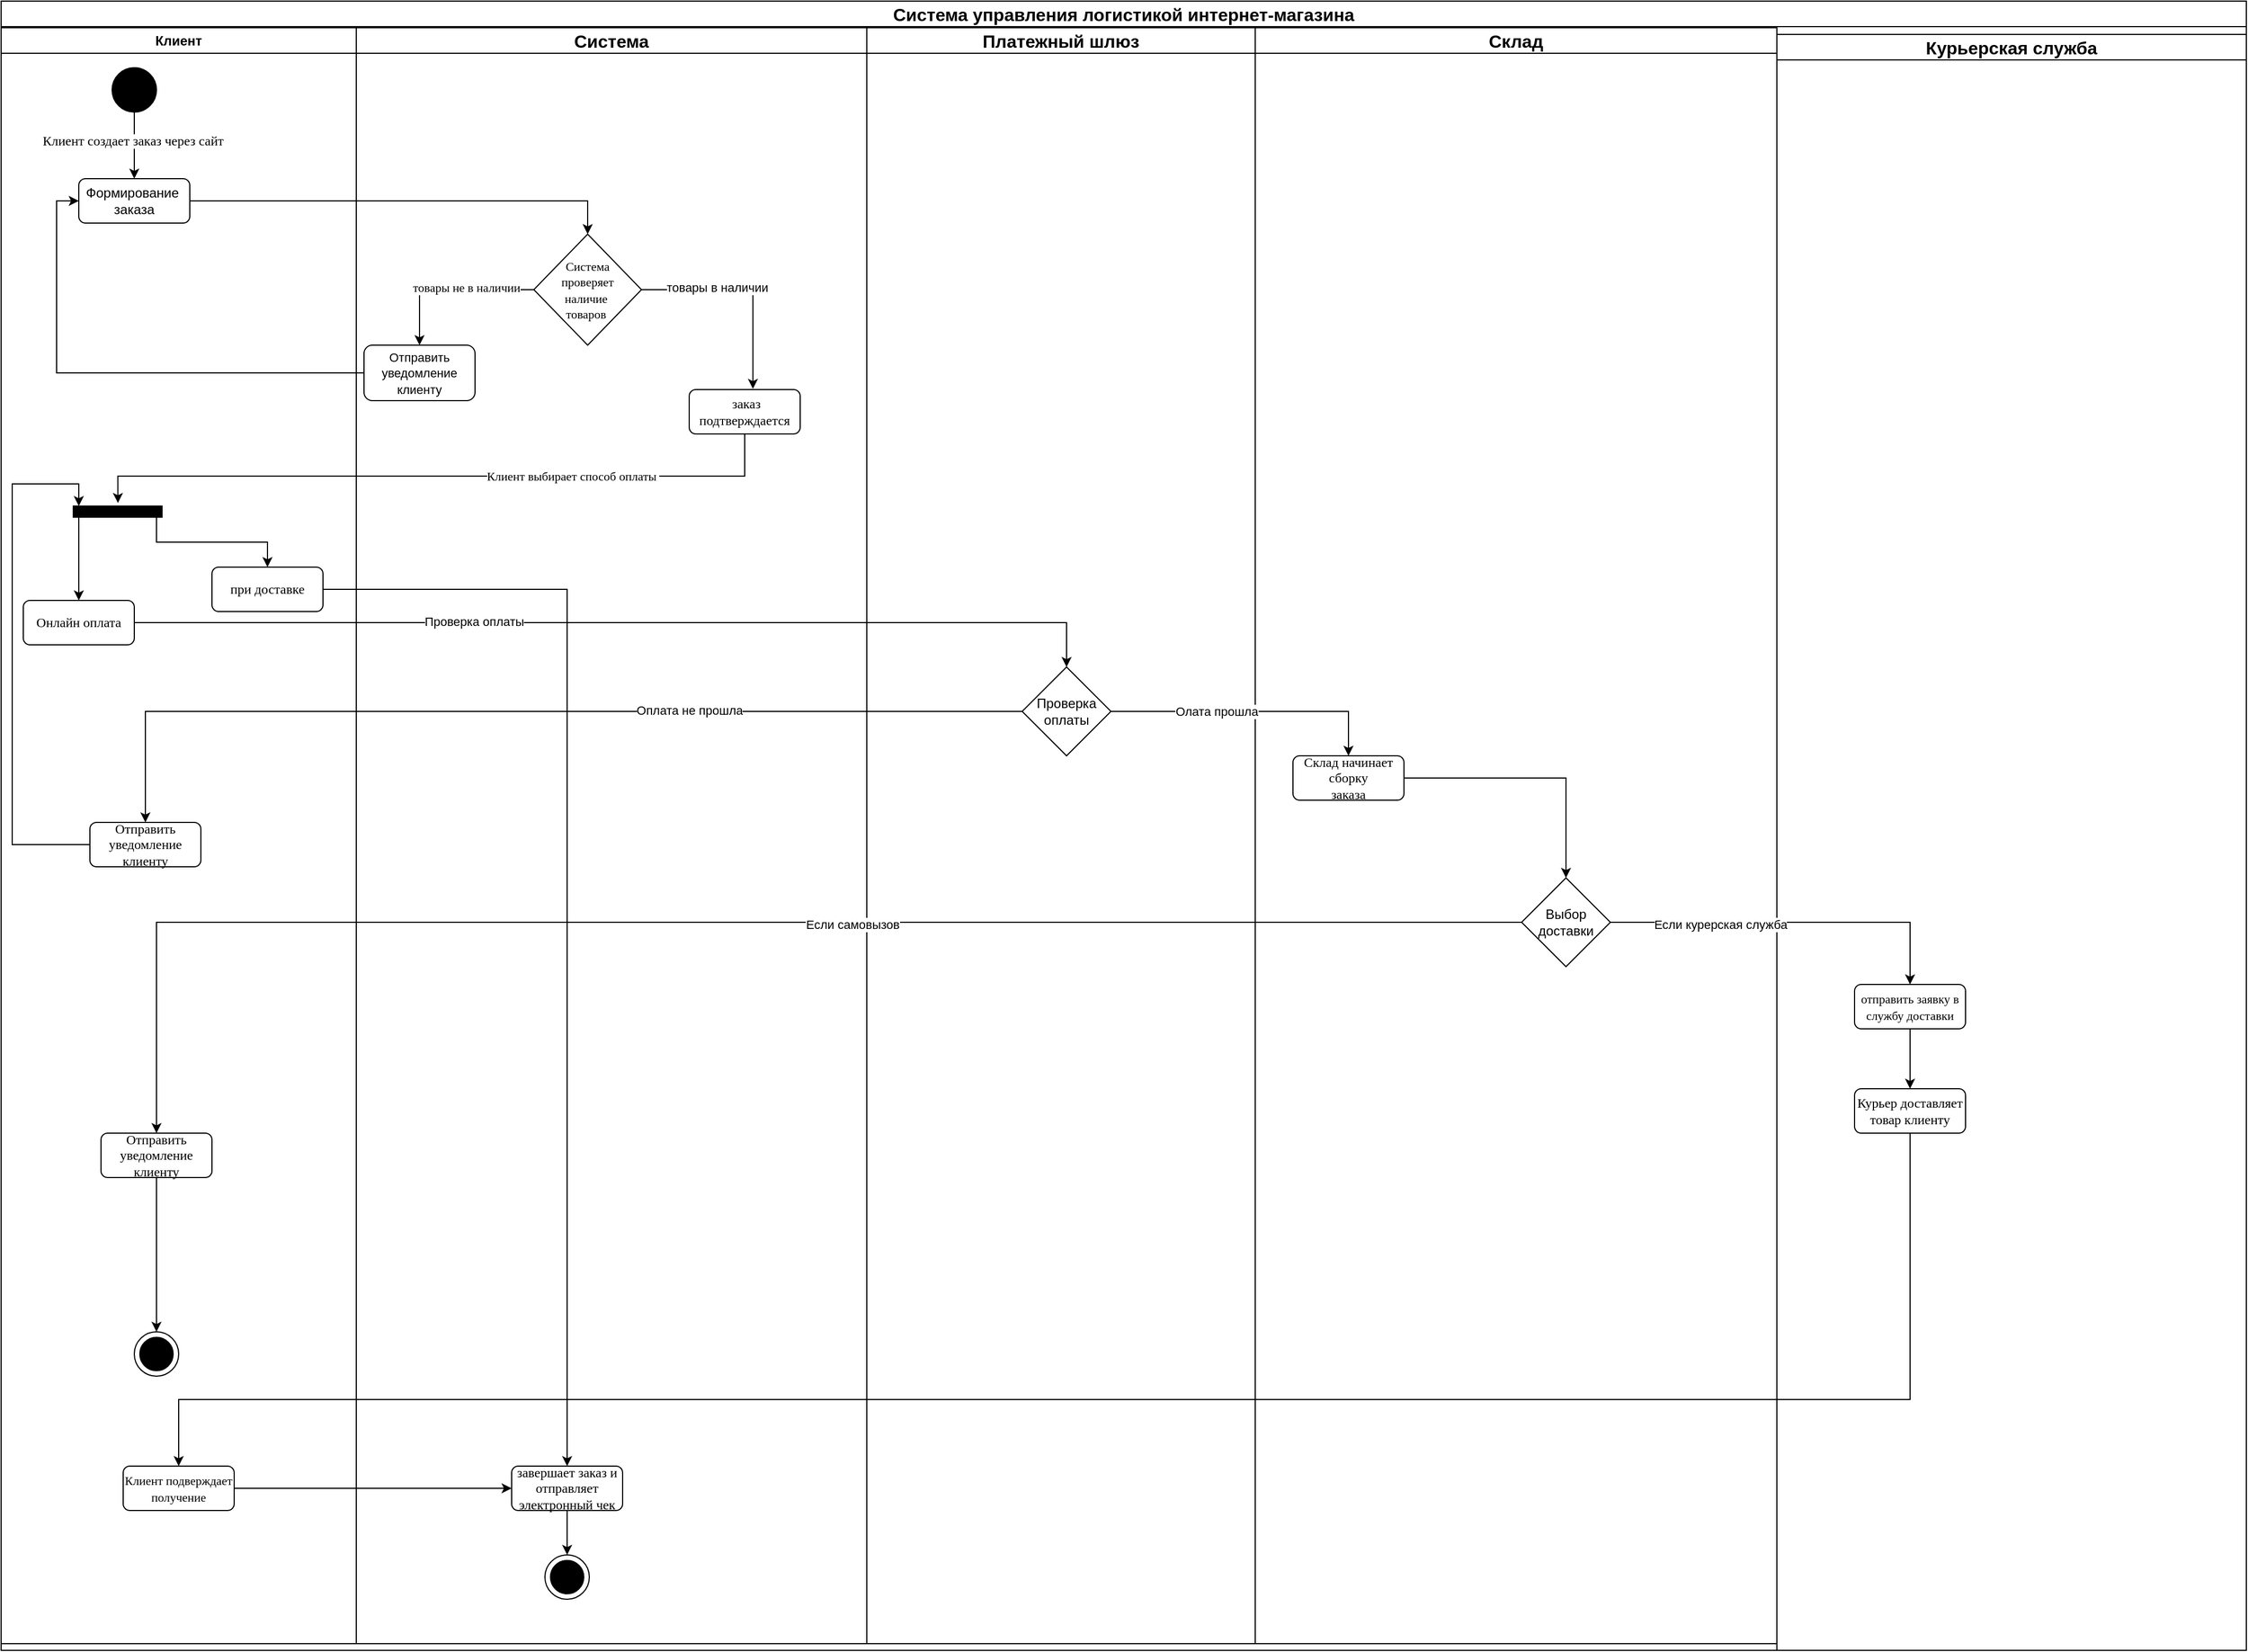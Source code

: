 <mxfile version="25.0.1" pages="2">
  <diagram name="Задание 1" id="4CJxn171m_FTkWMr3eQ8">
    <mxGraphModel dx="1877" dy="1734" grid="1" gridSize="10" guides="1" tooltips="1" connect="1" arrows="1" fold="1" page="1" pageScale="1" pageWidth="827" pageHeight="1169" math="0" shadow="0">
      <root>
        <mxCell id="0" />
        <mxCell id="1" parent="0" />
        <mxCell id="Gb1qQWzs4bRgOtGYMly9-76" value="&lt;b&gt;&lt;span style=&quot;font-size:12.0pt;line-height:107%;&lt;br/&gt;font-family:&amp;quot;Times New Roman&amp;quot;,serif;mso-fareast-font-family:Calibri;mso-fareast-theme-font:&lt;br/&gt;minor-latin;mso-ansi-language:RU;mso-fareast-language:EN-US;mso-bidi-language:&lt;br/&gt;AR-SA;mso-bidi-font-style:italic&quot;&gt;Система управления логистикой интернет-магазина&lt;/span&gt;&lt;/b&gt;" style="swimlane;whiteSpace=wrap;html=1;" parent="1" vertex="1">
          <mxGeometry x="-800" y="-30" width="2023" height="1486" as="geometry" />
        </mxCell>
        <mxCell id="Gb1qQWzs4bRgOtGYMly9-77" value="Клиент" style="swimlane;whiteSpace=wrap;html=1;" parent="Gb1qQWzs4bRgOtGYMly9-76" vertex="1">
          <mxGeometry y="24" width="320" height="1456" as="geometry" />
        </mxCell>
        <mxCell id="Gb1qQWzs4bRgOtGYMly9-1" style="edgeStyle=orthogonalEdgeStyle;rounded=0;orthogonalLoop=1;jettySize=auto;html=1;exitX=0.5;exitY=1;exitDx=0;exitDy=0;entryX=0.5;entryY=0;entryDx=0;entryDy=0;" parent="Gb1qQWzs4bRgOtGYMly9-77" source="Gb1qQWzs4bRgOtGYMly9-3" target="Gb1qQWzs4bRgOtGYMly9-6" edge="1">
          <mxGeometry relative="1" as="geometry" />
        </mxCell>
        <mxCell id="Gb1qQWzs4bRgOtGYMly9-2" value="&lt;span style=&quot;line-height: 107%; font-family: &amp;quot;Times New Roman&amp;quot;, serif;&quot;&gt;&lt;font style=&quot;font-size: 12px;&quot;&gt;Клиент создает заказ через сайт&amp;nbsp;&lt;/font&gt;&lt;/span&gt;" style="edgeLabel;html=1;align=center;verticalAlign=middle;resizable=0;points=[];" parent="Gb1qQWzs4bRgOtGYMly9-1" vertex="1" connectable="0">
          <mxGeometry x="-0.126" relative="1" as="geometry">
            <mxPoint as="offset" />
          </mxGeometry>
        </mxCell>
        <mxCell id="Gb1qQWzs4bRgOtGYMly9-3" value="" style="shape=ellipse;html=1;fillColor=strokeColor;fontSize=18;fontColor=#ffffff;" parent="Gb1qQWzs4bRgOtGYMly9-77" vertex="1">
          <mxGeometry x="100" y="36" width="40" height="40" as="geometry" />
        </mxCell>
        <mxCell id="Gb1qQWzs4bRgOtGYMly9-6" value="Формирование&amp;nbsp; заказа" style="shape=rect;rounded=1;html=1;whiteSpace=wrap;align=center;" parent="Gb1qQWzs4bRgOtGYMly9-77" vertex="1">
          <mxGeometry x="70" y="136" width="100" height="40" as="geometry" />
        </mxCell>
        <mxCell id="Gb1qQWzs4bRgOtGYMly9-46" value="" style="html=1;points=[[0,0,0,0,5],[0,1,0,0,-5],[1,0,0,0,5],[1,1,0,0,-5]];perimeter=orthogonalPerimeter;outlineConnect=0;targetShapes=umlLifeline;portConstraint=eastwest;newEdgeStyle={&quot;curved&quot;:0,&quot;rounded&quot;:0};rotation=90;fillColor=#000000;" parent="Gb1qQWzs4bRgOtGYMly9-77" vertex="1">
          <mxGeometry x="100" y="396" width="10" height="80" as="geometry" />
        </mxCell>
        <mxCell id="Gb1qQWzs4bRgOtGYMly9-38" value="&lt;font face=&quot;Times New Roman, serif&quot;&gt;Онлайн оплата&lt;/font&gt;" style="shape=rect;rounded=1;html=1;whiteSpace=wrap;align=center;" parent="Gb1qQWzs4bRgOtGYMly9-77" vertex="1">
          <mxGeometry x="20" y="516" width="100" height="40" as="geometry" />
        </mxCell>
        <mxCell id="Gb1qQWzs4bRgOtGYMly9-47" style="edgeStyle=orthogonalEdgeStyle;rounded=0;orthogonalLoop=1;jettySize=auto;html=1;curved=0;exitX=1;exitY=1;exitDx=0;exitDy=-5;exitPerimeter=0;entryX=0.5;entryY=0;entryDx=0;entryDy=0;" parent="Gb1qQWzs4bRgOtGYMly9-77" source="Gb1qQWzs4bRgOtGYMly9-46" target="Gb1qQWzs4bRgOtGYMly9-38" edge="1">
          <mxGeometry relative="1" as="geometry" />
        </mxCell>
        <mxCell id="Gb1qQWzs4bRgOtGYMly9-39" value="&lt;font face=&quot;Times New Roman, serif&quot;&gt;при доставке&lt;/font&gt;" style="shape=rect;rounded=1;html=1;whiteSpace=wrap;align=center;" parent="Gb1qQWzs4bRgOtGYMly9-77" vertex="1">
          <mxGeometry x="190" y="486" width="100" height="40" as="geometry" />
        </mxCell>
        <mxCell id="Gb1qQWzs4bRgOtGYMly9-48" style="edgeStyle=orthogonalEdgeStyle;rounded=0;orthogonalLoop=1;jettySize=auto;html=1;curved=0;exitX=1;exitY=0;exitDx=0;exitDy=5;exitPerimeter=0;entryX=0.5;entryY=0;entryDx=0;entryDy=0;" parent="Gb1qQWzs4bRgOtGYMly9-77" source="Gb1qQWzs4bRgOtGYMly9-46" target="Gb1qQWzs4bRgOtGYMly9-39" edge="1">
          <mxGeometry relative="1" as="geometry" />
        </mxCell>
        <mxCell id="Gb1qQWzs4bRgOtGYMly9-54" value="&lt;font face=&quot;Times New Roman, serif&quot;&gt;Отправить уведомление клиенту&lt;/font&gt;" style="shape=rect;rounded=1;html=1;whiteSpace=wrap;align=center;" parent="Gb1qQWzs4bRgOtGYMly9-77" vertex="1">
          <mxGeometry x="80" y="716" width="100" height="40" as="geometry" />
        </mxCell>
        <mxCell id="Gb1qQWzs4bRgOtGYMly9-90" style="edgeStyle=orthogonalEdgeStyle;rounded=0;orthogonalLoop=1;jettySize=auto;html=1;entryX=0;entryY=1;entryDx=0;entryDy=-5;entryPerimeter=0;exitX=0;exitY=0.5;exitDx=0;exitDy=0;" parent="Gb1qQWzs4bRgOtGYMly9-77" source="Gb1qQWzs4bRgOtGYMly9-54" target="Gb1qQWzs4bRgOtGYMly9-46" edge="1">
          <mxGeometry relative="1" as="geometry">
            <mxPoint x="60" y="736" as="sourcePoint" />
            <Array as="points">
              <mxPoint x="10" y="736" />
              <mxPoint x="10" y="411" />
              <mxPoint x="70" y="411" />
            </Array>
          </mxGeometry>
        </mxCell>
        <mxCell id="Gb1qQWzs4bRgOtGYMly9-60" value="&lt;font face=&quot;Times New Roman, serif&quot;&gt;Отправить уведомление клиенту&lt;/font&gt;" style="shape=rect;rounded=1;html=1;whiteSpace=wrap;align=center;" parent="Gb1qQWzs4bRgOtGYMly9-77" vertex="1">
          <mxGeometry x="90" y="996" width="100" height="40" as="geometry" />
        </mxCell>
        <mxCell id="Gb1qQWzs4bRgOtGYMly9-22" value="" style="shape=mxgraph.sysml.actFinal;html=1;verticalLabelPosition=bottom;labelBackgroundColor=#ffffff;verticalAlign=top;" parent="Gb1qQWzs4bRgOtGYMly9-77" vertex="1">
          <mxGeometry x="120" y="1175" width="40" height="40" as="geometry" />
        </mxCell>
        <mxCell id="Gb1qQWzs4bRgOtGYMly9-91" style="edgeStyle=orthogonalEdgeStyle;rounded=0;orthogonalLoop=1;jettySize=auto;html=1;entryX=0.5;entryY=0;entryDx=0;entryDy=0;entryPerimeter=0;" parent="Gb1qQWzs4bRgOtGYMly9-77" source="Gb1qQWzs4bRgOtGYMly9-60" target="Gb1qQWzs4bRgOtGYMly9-22" edge="1">
          <mxGeometry relative="1" as="geometry" />
        </mxCell>
        <mxCell id="Gb1qQWzs4bRgOtGYMly9-70" value="&lt;font face=&quot;Times New Roman, serif&quot;&gt;&lt;span style=&quot;font-size: 11px;&quot;&gt;Клиент подверждает получение&lt;/span&gt;&lt;/font&gt;" style="shape=rect;rounded=1;html=1;whiteSpace=wrap;align=center;" parent="Gb1qQWzs4bRgOtGYMly9-77" vertex="1">
          <mxGeometry x="110" y="1296" width="100" height="40" as="geometry" />
        </mxCell>
        <mxCell id="Gb1qQWzs4bRgOtGYMly9-78" value="&lt;span style=&quot;font-size:12.0pt;line-height:107%;&lt;br/&gt;font-family:&amp;quot;Times New Roman&amp;quot;,serif;mso-fareast-font-family:Calibri;mso-fareast-theme-font:&lt;br/&gt;minor-latin;mso-ansi-language:RU;mso-fareast-language:EN-US;mso-bidi-language:&lt;br/&gt;AR-SA;mso-bidi-font-style:italic&quot;&gt;Система&lt;/span&gt;" style="swimlane;whiteSpace=wrap;html=1;" parent="Gb1qQWzs4bRgOtGYMly9-76" vertex="1">
          <mxGeometry x="320" y="24" width="460" height="1456" as="geometry" />
        </mxCell>
        <mxCell id="Gb1qQWzs4bRgOtGYMly9-25" value="&lt;span style=&quot;font-family: &amp;quot;Times New Roman&amp;quot;, serif; font-size: 11px; text-wrap-mode: nowrap; background-color: rgb(255, 255, 255);&quot;&gt;Система&lt;/span&gt;&lt;div&gt;&lt;span style=&quot;font-family: &amp;quot;Times New Roman&amp;quot;, serif; font-size: 11px; text-wrap-mode: nowrap; background-color: rgb(255, 255, 255);&quot;&gt;&amp;nbsp;проверяет&amp;nbsp;&lt;/span&gt;&lt;/div&gt;&lt;div&gt;&lt;span style=&quot;font-family: &amp;quot;Times New Roman&amp;quot;, serif; font-size: 11px; text-wrap-mode: nowrap; background-color: rgb(255, 255, 255);&quot;&gt;наличие&amp;nbsp;&lt;/span&gt;&lt;/div&gt;&lt;div&gt;&lt;span style=&quot;font-family: &amp;quot;Times New Roman&amp;quot;, serif; font-size: 11px; text-wrap-mode: nowrap; background-color: rgb(255, 255, 255);&quot;&gt;товаров&amp;nbsp;&lt;/span&gt;&lt;/div&gt;" style="rhombus;whiteSpace=wrap;html=1;align=center;" parent="Gb1qQWzs4bRgOtGYMly9-78" vertex="1">
          <mxGeometry x="160" y="186" width="97" height="100" as="geometry" />
        </mxCell>
        <mxCell id="Gb1qQWzs4bRgOtGYMly9-30" value="&lt;div style=&quot;&quot;&gt;&lt;span style=&quot;font-size: 11px; background-color: initial;&quot;&gt;Отправить уведомление клиенту&lt;/span&gt;&lt;/div&gt;" style="shape=rect;rounded=1;html=1;whiteSpace=wrap;align=center;" parent="Gb1qQWzs4bRgOtGYMly9-78" vertex="1">
          <mxGeometry x="7" y="286" width="100" height="50" as="geometry" />
        </mxCell>
        <mxCell id="Gb1qQWzs4bRgOtGYMly9-28" style="edgeStyle=orthogonalEdgeStyle;rounded=0;orthogonalLoop=1;jettySize=auto;html=1;entryX=0.5;entryY=0;entryDx=0;entryDy=0;" parent="Gb1qQWzs4bRgOtGYMly9-78" source="Gb1qQWzs4bRgOtGYMly9-25" target="Gb1qQWzs4bRgOtGYMly9-30" edge="1">
          <mxGeometry relative="1" as="geometry">
            <mxPoint x="-100" y="276" as="targetPoint" />
          </mxGeometry>
        </mxCell>
        <mxCell id="Gb1qQWzs4bRgOtGYMly9-33" value="&lt;span style=&quot;line-height: 107%; font-family: &amp;quot;Times New Roman&amp;quot;, serif;&quot;&gt;&lt;font&gt;товары не в наличии&lt;/font&gt;&lt;/span&gt;" style="edgeLabel;html=1;align=center;verticalAlign=middle;resizable=0;points=[];" parent="Gb1qQWzs4bRgOtGYMly9-28" vertex="1" connectable="0">
          <mxGeometry x="-0.197" y="-2" relative="1" as="geometry">
            <mxPoint as="offset" />
          </mxGeometry>
        </mxCell>
        <mxCell id="Gb1qQWzs4bRgOtGYMly9-29" value="&lt;span style=&quot;line-height: 107%; font-family: &amp;quot;Times New Roman&amp;quot;, serif;&quot;&gt;&lt;font&gt;&amp;nbsp;заказ&lt;br/&gt;подтверждается&lt;/font&gt;&lt;/span&gt;" style="shape=rect;rounded=1;html=1;whiteSpace=wrap;align=center;" parent="Gb1qQWzs4bRgOtGYMly9-78" vertex="1">
          <mxGeometry x="300" y="326" width="100" height="40" as="geometry" />
        </mxCell>
        <mxCell id="Gb1qQWzs4bRgOtGYMly9-31" style="edgeStyle=orthogonalEdgeStyle;rounded=0;orthogonalLoop=1;jettySize=auto;html=1;entryX=0.574;entryY=-0.015;entryDx=0;entryDy=0;entryPerimeter=0;" parent="Gb1qQWzs4bRgOtGYMly9-78" source="Gb1qQWzs4bRgOtGYMly9-25" target="Gb1qQWzs4bRgOtGYMly9-29" edge="1">
          <mxGeometry relative="1" as="geometry" />
        </mxCell>
        <mxCell id="Gb1qQWzs4bRgOtGYMly9-37" value="товары в наличии" style="edgeLabel;html=1;align=center;verticalAlign=middle;resizable=0;points=[];" parent="Gb1qQWzs4bRgOtGYMly9-31" vertex="1" connectable="0">
          <mxGeometry x="-0.284" y="2" relative="1" as="geometry">
            <mxPoint as="offset" />
          </mxGeometry>
        </mxCell>
        <mxCell id="Gb1qQWzs4bRgOtGYMly9-99" style="edgeStyle=orthogonalEdgeStyle;rounded=0;orthogonalLoop=1;jettySize=auto;html=1;" parent="Gb1qQWzs4bRgOtGYMly9-78" source="Gb1qQWzs4bRgOtGYMly9-73" edge="1">
          <mxGeometry relative="1" as="geometry">
            <mxPoint x="190.0" y="1376.0" as="targetPoint" />
          </mxGeometry>
        </mxCell>
        <mxCell id="Gb1qQWzs4bRgOtGYMly9-73" value="&lt;span style=&quot;line-height: 107%; font-family: &amp;quot;Times New Roman&amp;quot;, serif;&quot;&gt;&lt;font&gt;завершает заказ и отправляет электронный чек&lt;/font&gt;&lt;/span&gt;" style="shape=rect;rounded=1;html=1;whiteSpace=wrap;align=center;" parent="Gb1qQWzs4bRgOtGYMly9-78" vertex="1">
          <mxGeometry x="140" y="1296" width="100" height="40" as="geometry" />
        </mxCell>
        <mxCell id="Gb1qQWzs4bRgOtGYMly9-100" value="" style="shape=mxgraph.sysml.actFinal;html=1;verticalLabelPosition=bottom;labelBackgroundColor=#ffffff;verticalAlign=top;" parent="Gb1qQWzs4bRgOtGYMly9-78" vertex="1">
          <mxGeometry x="170" y="1376" width="40" height="40" as="geometry" />
        </mxCell>
        <mxCell id="Gb1qQWzs4bRgOtGYMly9-79" value="&lt;span style=&quot;font-size: 16px;&quot;&gt;Платежный шлюз&lt;/span&gt;" style="swimlane;whiteSpace=wrap;html=1;startSize=23;" parent="Gb1qQWzs4bRgOtGYMly9-76" vertex="1">
          <mxGeometry x="780" y="24" width="350" height="1456" as="geometry" />
        </mxCell>
        <mxCell id="Gb1qQWzs4bRgOtGYMly9-52" value="Проверка оплаты" style="rhombus;whiteSpace=wrap;html=1;" parent="Gb1qQWzs4bRgOtGYMly9-79" vertex="1">
          <mxGeometry x="140" y="576" width="80" height="80" as="geometry" />
        </mxCell>
        <mxCell id="Gb1qQWzs4bRgOtGYMly9-80" value="&lt;span style=&quot;font-size:12.0pt;line-height:107%;&amp;lt;br/&amp;gt;font-family:&amp;quot;Times New Roman&amp;quot;,serif;mso-fareast-font-family:Calibri;mso-fareast-theme-font:&amp;lt;br/&amp;gt;minor-latin;mso-ansi-language:RU;mso-fareast-language:EN-US;mso-bidi-language:&amp;lt;br/&amp;gt;AR-SA;mso-bidi-font-style:italic&quot;&gt;Склад&lt;/span&gt;" style="swimlane;whiteSpace=wrap;html=1;startSize=23;" parent="Gb1qQWzs4bRgOtGYMly9-76" vertex="1">
          <mxGeometry x="1130" y="24" width="470" height="1456" as="geometry" />
        </mxCell>
        <mxCell id="Gb1qQWzs4bRgOtGYMly9-55" value="&lt;span style=&quot;line-height: 107%; font-family: &amp;quot;Times New Roman&amp;quot;, serif;&quot; lang=&quot;EN-US&quot;&gt;&lt;font&gt;Склад начинает сборку&lt;br/&gt;заказа&lt;/font&gt;&lt;/span&gt;" style="shape=rect;rounded=1;html=1;whiteSpace=wrap;align=center;" parent="Gb1qQWzs4bRgOtGYMly9-80" vertex="1">
          <mxGeometry x="34" y="656" width="100" height="40" as="geometry" />
        </mxCell>
        <mxCell id="Gb1qQWzs4bRgOtGYMly9-58" value="Выбор доставки" style="rhombus;whiteSpace=wrap;html=1;" parent="Gb1qQWzs4bRgOtGYMly9-80" vertex="1">
          <mxGeometry x="240" y="766" width="80" height="80" as="geometry" />
        </mxCell>
        <mxCell id="Gb1qQWzs4bRgOtGYMly9-63" style="edgeStyle=orthogonalEdgeStyle;rounded=0;orthogonalLoop=1;jettySize=auto;html=1;entryX=0.5;entryY=0;entryDx=0;entryDy=0;" parent="Gb1qQWzs4bRgOtGYMly9-80" source="Gb1qQWzs4bRgOtGYMly9-55" target="Gb1qQWzs4bRgOtGYMly9-58" edge="1">
          <mxGeometry relative="1" as="geometry" />
        </mxCell>
        <mxCell id="Gb1qQWzs4bRgOtGYMly9-86" style="edgeStyle=orthogonalEdgeStyle;rounded=0;orthogonalLoop=1;jettySize=auto;html=1;exitX=1;exitY=0.5;exitDx=0;exitDy=0;entryX=0.5;entryY=0;entryDx=0;entryDy=0;" parent="Gb1qQWzs4bRgOtGYMly9-76" source="Gb1qQWzs4bRgOtGYMly9-6" target="Gb1qQWzs4bRgOtGYMly9-25" edge="1">
          <mxGeometry relative="1" as="geometry" />
        </mxCell>
        <mxCell id="Gb1qQWzs4bRgOtGYMly9-83" style="edgeStyle=orthogonalEdgeStyle;rounded=0;orthogonalLoop=1;jettySize=auto;html=1;exitX=0;exitY=0.5;exitDx=0;exitDy=0;entryX=0;entryY=0.5;entryDx=0;entryDy=0;" parent="Gb1qQWzs4bRgOtGYMly9-76" source="Gb1qQWzs4bRgOtGYMly9-30" target="Gb1qQWzs4bRgOtGYMly9-6" edge="1">
          <mxGeometry relative="1" as="geometry" />
        </mxCell>
        <mxCell id="Gb1qQWzs4bRgOtGYMly9-41" style="edgeStyle=orthogonalEdgeStyle;rounded=0;orthogonalLoop=1;jettySize=auto;html=1;entryX=-0.28;entryY=0.497;entryDx=0;entryDy=0;entryPerimeter=0;" parent="Gb1qQWzs4bRgOtGYMly9-76" source="Gb1qQWzs4bRgOtGYMly9-29" target="Gb1qQWzs4bRgOtGYMly9-46" edge="1">
          <mxGeometry relative="1" as="geometry">
            <mxPoint x="550" y="460" as="targetPoint" />
            <Array as="points">
              <mxPoint x="550" y="428" />
              <mxPoint x="550" y="428" />
            </Array>
          </mxGeometry>
        </mxCell>
        <mxCell id="Gb1qQWzs4bRgOtGYMly9-49" value="&lt;span style=&quot;line-height: 107%; font-family: &amp;quot;Times New Roman&amp;quot;, serif;&quot;&gt;&lt;font&gt;Клиент выбирает способ оплаты&amp;nbsp;&lt;/font&gt;&lt;/span&gt;" style="edgeLabel;html=1;align=center;verticalAlign=middle;resizable=0;points=[];" parent="Gb1qQWzs4bRgOtGYMly9-41" vertex="1" connectable="0">
          <mxGeometry x="-0.385" relative="1" as="geometry">
            <mxPoint as="offset" />
          </mxGeometry>
        </mxCell>
        <mxCell id="Gb1qQWzs4bRgOtGYMly9-51" value="" style="edgeStyle=orthogonalEdgeStyle;rounded=0;orthogonalLoop=1;jettySize=auto;html=1;entryX=0.5;entryY=0;entryDx=0;entryDy=0;" parent="Gb1qQWzs4bRgOtGYMly9-76" source="Gb1qQWzs4bRgOtGYMly9-38" target="Gb1qQWzs4bRgOtGYMly9-52" edge="1">
          <mxGeometry relative="1" as="geometry">
            <mxPoint x="387" y="620" as="targetPoint" />
            <Array as="points">
              <mxPoint x="960" y="560" />
            </Array>
          </mxGeometry>
        </mxCell>
        <mxCell id="Gb1qQWzs4bRgOtGYMly9-64" value="Проверка оплаты" style="edgeLabel;html=1;align=center;verticalAlign=middle;resizable=0;points=[];" parent="Gb1qQWzs4bRgOtGYMly9-51" vertex="1" connectable="0">
          <mxGeometry x="-0.306" y="1" relative="1" as="geometry">
            <mxPoint as="offset" />
          </mxGeometry>
        </mxCell>
        <mxCell id="Gb1qQWzs4bRgOtGYMly9-57" style="edgeStyle=orthogonalEdgeStyle;rounded=0;orthogonalLoop=1;jettySize=auto;html=1;entryX=0.5;entryY=0;entryDx=0;entryDy=0;" parent="Gb1qQWzs4bRgOtGYMly9-76" source="Gb1qQWzs4bRgOtGYMly9-52" target="Gb1qQWzs4bRgOtGYMly9-55" edge="1">
          <mxGeometry relative="1" as="geometry" />
        </mxCell>
        <mxCell id="Gb1qQWzs4bRgOtGYMly9-65" value="Олата прошла" style="edgeLabel;html=1;align=center;verticalAlign=middle;resizable=0;points=[];" parent="Gb1qQWzs4bRgOtGYMly9-57" vertex="1" connectable="0">
          <mxGeometry x="-0.253" relative="1" as="geometry">
            <mxPoint as="offset" />
          </mxGeometry>
        </mxCell>
        <mxCell id="Gb1qQWzs4bRgOtGYMly9-81" value="&lt;span style=&quot;font-size:12.0pt;line-height:107%;&lt;br/&gt;font-family:&amp;quot;Times New Roman&amp;quot;,serif;mso-fareast-font-family:Calibri;mso-fareast-theme-font:&lt;br/&gt;minor-latin;mso-ansi-language:RU;mso-fareast-language:EN-US;mso-bidi-language:&lt;br/&gt;AR-SA;mso-bidi-font-style:italic&quot;&gt;Курьерская служба&lt;/span&gt;" style="swimlane;whiteSpace=wrap;html=1;" parent="Gb1qQWzs4bRgOtGYMly9-76" vertex="1">
          <mxGeometry x="1600" y="30" width="423" height="1456" as="geometry" />
        </mxCell>
        <mxCell id="Gb1qQWzs4bRgOtGYMly9-95" style="edgeStyle=orthogonalEdgeStyle;rounded=0;orthogonalLoop=1;jettySize=auto;html=1;" parent="Gb1qQWzs4bRgOtGYMly9-81" source="Gb1qQWzs4bRgOtGYMly9-59" target="Gb1qQWzs4bRgOtGYMly9-71" edge="1">
          <mxGeometry relative="1" as="geometry" />
        </mxCell>
        <mxCell id="Gb1qQWzs4bRgOtGYMly9-59" value="&lt;span style=&quot;line-height: 107%; font-family: &amp;quot;Times New Roman&amp;quot;, serif;&quot;&gt;&lt;font style=&quot;font-size: 11px;&quot;&gt;отправить заявку в службу доставки&lt;/font&gt;&lt;/span&gt;" style="shape=rect;rounded=1;html=1;whiteSpace=wrap;align=center;" parent="Gb1qQWzs4bRgOtGYMly9-81" vertex="1">
          <mxGeometry x="70" y="856" width="100" height="40" as="geometry" />
        </mxCell>
        <mxCell id="Gb1qQWzs4bRgOtGYMly9-71" value="&lt;span style=&quot;line-height: 107%; font-family: &amp;quot;Times New Roman&amp;quot;, serif;&quot; lang=&quot;EN-US&quot;&gt;&lt;font&gt;Курьер доставляет&lt;br/&gt;товар клиенту&lt;/font&gt;&lt;/span&gt;" style="shape=rect;rounded=1;html=1;whiteSpace=wrap;align=center;" parent="Gb1qQWzs4bRgOtGYMly9-81" vertex="1">
          <mxGeometry x="70" y="950" width="100" height="40" as="geometry" />
        </mxCell>
        <mxCell id="Gb1qQWzs4bRgOtGYMly9-56" style="edgeStyle=orthogonalEdgeStyle;rounded=0;orthogonalLoop=1;jettySize=auto;html=1;entryX=0.5;entryY=0;entryDx=0;entryDy=0;" parent="Gb1qQWzs4bRgOtGYMly9-76" source="Gb1qQWzs4bRgOtGYMly9-52" target="Gb1qQWzs4bRgOtGYMly9-54" edge="1">
          <mxGeometry relative="1" as="geometry" />
        </mxCell>
        <mxCell id="Gb1qQWzs4bRgOtGYMly9-66" value="Оплата не прошла" style="edgeLabel;html=1;align=center;verticalAlign=middle;resizable=0;points=[];" parent="Gb1qQWzs4bRgOtGYMly9-56" vertex="1" connectable="0">
          <mxGeometry x="-0.325" y="-1" relative="1" as="geometry">
            <mxPoint as="offset" />
          </mxGeometry>
        </mxCell>
        <mxCell id="Gb1qQWzs4bRgOtGYMly9-62" style="edgeStyle=orthogonalEdgeStyle;rounded=0;orthogonalLoop=1;jettySize=auto;html=1;entryX=0.5;entryY=0;entryDx=0;entryDy=0;" parent="Gb1qQWzs4bRgOtGYMly9-76" source="Gb1qQWzs4bRgOtGYMly9-58" target="Gb1qQWzs4bRgOtGYMly9-60" edge="1">
          <mxGeometry relative="1" as="geometry" />
        </mxCell>
        <mxCell id="Gb1qQWzs4bRgOtGYMly9-68" value="Если самовызов" style="edgeLabel;html=1;align=center;verticalAlign=middle;resizable=0;points=[];" parent="Gb1qQWzs4bRgOtGYMly9-62" vertex="1" connectable="0">
          <mxGeometry x="-0.15" y="2" relative="1" as="geometry">
            <mxPoint as="offset" />
          </mxGeometry>
        </mxCell>
        <mxCell id="Gb1qQWzs4bRgOtGYMly9-61" style="edgeStyle=orthogonalEdgeStyle;rounded=0;orthogonalLoop=1;jettySize=auto;html=1;" parent="Gb1qQWzs4bRgOtGYMly9-76" source="Gb1qQWzs4bRgOtGYMly9-58" target="Gb1qQWzs4bRgOtGYMly9-59" edge="1">
          <mxGeometry relative="1" as="geometry" />
        </mxCell>
        <mxCell id="Gb1qQWzs4bRgOtGYMly9-69" value="Если курерская служба" style="edgeLabel;html=1;align=center;verticalAlign=middle;resizable=0;points=[];" parent="Gb1qQWzs4bRgOtGYMly9-61" vertex="1" connectable="0">
          <mxGeometry x="-0.394" y="-2" relative="1" as="geometry">
            <mxPoint as="offset" />
          </mxGeometry>
        </mxCell>
        <mxCell id="Gb1qQWzs4bRgOtGYMly9-96" style="edgeStyle=orthogonalEdgeStyle;rounded=0;orthogonalLoop=1;jettySize=auto;html=1;entryX=0.5;entryY=0;entryDx=0;entryDy=0;" parent="Gb1qQWzs4bRgOtGYMly9-76" source="Gb1qQWzs4bRgOtGYMly9-71" target="Gb1qQWzs4bRgOtGYMly9-70" edge="1">
          <mxGeometry relative="1" as="geometry">
            <Array as="points">
              <mxPoint x="1720" y="1260" />
              <mxPoint x="160" y="1260" />
            </Array>
          </mxGeometry>
        </mxCell>
        <mxCell id="Gb1qQWzs4bRgOtGYMly9-97" style="edgeStyle=orthogonalEdgeStyle;rounded=0;orthogonalLoop=1;jettySize=auto;html=1;entryX=0;entryY=0.5;entryDx=0;entryDy=0;" parent="Gb1qQWzs4bRgOtGYMly9-76" source="Gb1qQWzs4bRgOtGYMly9-70" target="Gb1qQWzs4bRgOtGYMly9-73" edge="1">
          <mxGeometry relative="1" as="geometry" />
        </mxCell>
        <mxCell id="Gb1qQWzs4bRgOtGYMly9-98" style="edgeStyle=orthogonalEdgeStyle;rounded=0;orthogonalLoop=1;jettySize=auto;html=1;entryX=0.5;entryY=0;entryDx=0;entryDy=0;" parent="Gb1qQWzs4bRgOtGYMly9-76" source="Gb1qQWzs4bRgOtGYMly9-39" target="Gb1qQWzs4bRgOtGYMly9-73" edge="1">
          <mxGeometry relative="1" as="geometry" />
        </mxCell>
      </root>
    </mxGraphModel>
  </diagram>
  <diagram id="rIrQNTDBCCK9GAsBfOvl" name="Задание 2">
    <mxGraphModel dx="1877" dy="565" grid="1" gridSize="10" guides="1" tooltips="1" connect="1" arrows="1" fold="1" page="1" pageScale="1" pageWidth="827" pageHeight="1169" math="0" shadow="0">
      <root>
        <mxCell id="0" />
        <mxCell id="1" parent="0" />
        <mxCell id="rDsjldTk08jYsZE3p7kD-1" value="" style="shape=umlLifeline;perimeter=lifelinePerimeter;whiteSpace=wrap;html=1;container=1;dropTarget=0;collapsible=0;recursiveResize=0;outlineConnect=0;portConstraint=eastwest;newEdgeStyle={&quot;curved&quot;:0,&quot;rounded&quot;:0};participant=umlActor;" parent="1" vertex="1">
          <mxGeometry x="60" y="50" width="20" height="1700" as="geometry" />
        </mxCell>
        <mxCell id="rDsjldTk08jYsZE3p7kD-2" value="" style="html=1;points=[[0,0,0,0,5],[0,1,0,0,-5],[1,0,0,0,5],[1,1,0,0,-5]];perimeter=orthogonalPerimeter;outlineConnect=0;targetShapes=umlLifeline;portConstraint=eastwest;newEdgeStyle={&quot;curved&quot;:0,&quot;rounded&quot;:0};" parent="rDsjldTk08jYsZE3p7kD-1" vertex="1">
          <mxGeometry x="5" y="120" width="10" height="200" as="geometry" />
        </mxCell>
        <mxCell id="rDsjldTk08jYsZE3p7kD-3" value="" style="html=1;points=[[0,0,0,0,5],[0,1,0,0,-5],[1,0,0,0,5],[1,1,0,0,-5]];perimeter=orthogonalPerimeter;outlineConnect=0;targetShapes=umlLifeline;portConstraint=eastwest;newEdgeStyle={&quot;curved&quot;:0,&quot;rounded&quot;:0};" parent="rDsjldTk08jYsZE3p7kD-1" vertex="1">
          <mxGeometry x="5" y="1110" width="10" height="60" as="geometry" />
        </mxCell>
        <mxCell id="rDsjldTk08jYsZE3p7kD-4" value="Cистема" style="shape=umlLifeline;perimeter=lifelinePerimeter;whiteSpace=wrap;html=1;container=1;dropTarget=0;collapsible=0;recursiveResize=0;outlineConnect=0;portConstraint=eastwest;newEdgeStyle={&quot;curved&quot;:0,&quot;rounded&quot;:0};" parent="1" vertex="1">
          <mxGeometry x="180" y="50" width="100" height="1700" as="geometry" />
        </mxCell>
        <mxCell id="rDsjldTk08jYsZE3p7kD-5" value="" style="html=1;points=[[0,0,0,0,5],[0,1,0,0,-5],[1,0,0,0,5],[1,1,0,0,-5]];perimeter=orthogonalPerimeter;outlineConnect=0;targetShapes=umlLifeline;portConstraint=eastwest;newEdgeStyle={&quot;curved&quot;:0,&quot;rounded&quot;:0};" parent="rDsjldTk08jYsZE3p7kD-4" vertex="1">
          <mxGeometry x="45" y="540" width="10" height="40" as="geometry" />
        </mxCell>
        <mxCell id="rDsjldTk08jYsZE3p7kD-6" value="валидация" style="html=1;align=left;spacingLeft=2;endArrow=block;rounded=0;edgeStyle=orthogonalEdgeStyle;curved=0;rounded=0;" parent="rDsjldTk08jYsZE3p7kD-4" target="rDsjldTk08jYsZE3p7kD-5" edge="1">
          <mxGeometry relative="1" as="geometry">
            <mxPoint x="50" y="520" as="sourcePoint" />
            <Array as="points">
              <mxPoint x="80" y="550" />
            </Array>
          </mxGeometry>
        </mxCell>
        <mxCell id="rDsjldTk08jYsZE3p7kD-7" value="База данных" style="shape=umlLifeline;perimeter=lifelinePerimeter;whiteSpace=wrap;html=1;container=1;dropTarget=0;collapsible=0;recursiveResize=0;outlineConnect=0;portConstraint=eastwest;newEdgeStyle={&quot;curved&quot;:0,&quot;rounded&quot;:0};" parent="1" vertex="1">
          <mxGeometry x="400" y="50" width="100" height="1700" as="geometry" />
        </mxCell>
        <mxCell id="rDsjldTk08jYsZE3p7kD-8" value="" style="html=1;points=[[0,0,0,0,5],[0,1,0,0,-5],[1,0,0,0,5],[1,1,0,0,-5]];perimeter=orthogonalPerimeter;outlineConnect=0;targetShapes=umlLifeline;portConstraint=eastwest;newEdgeStyle={&quot;curved&quot;:0,&quot;rounded&quot;:0};" parent="rDsjldTk08jYsZE3p7kD-7" vertex="1">
          <mxGeometry x="45" y="150" width="10" height="60" as="geometry" />
        </mxCell>
        <mxCell id="rDsjldTk08jYsZE3p7kD-9" value="Платежный шлюз" style="shape=umlLifeline;perimeter=lifelinePerimeter;whiteSpace=wrap;html=1;container=1;dropTarget=0;collapsible=0;recursiveResize=0;outlineConnect=0;portConstraint=eastwest;newEdgeStyle={&quot;curved&quot;:0,&quot;rounded&quot;:0};" parent="1" vertex="1">
          <mxGeometry x="650" y="50" width="100" height="1700" as="geometry" />
        </mxCell>
        <mxCell id="rDsjldTk08jYsZE3p7kD-10" value="" style="html=1;points=[[0,0,0,0,5],[0,1,0,0,-5],[1,0,0,0,5],[1,1,0,0,-5]];perimeter=orthogonalPerimeter;outlineConnect=0;targetShapes=umlLifeline;portConstraint=eastwest;newEdgeStyle={&quot;curved&quot;:0,&quot;rounded&quot;:0};" parent="rDsjldTk08jYsZE3p7kD-9" vertex="1">
          <mxGeometry x="46" y="640" width="10" height="40" as="geometry" />
        </mxCell>
        <mxCell id="rDsjldTk08jYsZE3p7kD-11" value="валидация" style="html=1;align=left;spacingLeft=2;endArrow=block;rounded=0;edgeStyle=orthogonalEdgeStyle;curved=0;rounded=0;" parent="rDsjldTk08jYsZE3p7kD-9" target="rDsjldTk08jYsZE3p7kD-10" edge="1">
          <mxGeometry relative="1" as="geometry">
            <mxPoint x="51" y="620" as="sourcePoint" />
            <Array as="points">
              <mxPoint x="81" y="650" />
            </Array>
          </mxGeometry>
        </mxCell>
        <mxCell id="rDsjldTk08jYsZE3p7kD-12" value="" style="html=1;points=[[0,0,0,0,5],[0,1,0,0,-5],[1,0,0,0,5],[1,1,0,0,-5]];perimeter=orthogonalPerimeter;outlineConnect=0;targetShapes=umlLifeline;portConstraint=eastwest;newEdgeStyle={&quot;curved&quot;:0,&quot;rounded&quot;:0};" parent="rDsjldTk08jYsZE3p7kD-9" vertex="1">
          <mxGeometry x="46" y="740" width="10" height="40" as="geometry" />
        </mxCell>
        <mxCell id="rDsjldTk08jYsZE3p7kD-13" value="списание&amp;nbsp;&lt;div&gt;денег&lt;/div&gt;" style="html=1;align=left;spacingLeft=2;endArrow=block;rounded=0;edgeStyle=orthogonalEdgeStyle;curved=0;rounded=0;" parent="rDsjldTk08jYsZE3p7kD-9" target="rDsjldTk08jYsZE3p7kD-12" edge="1">
          <mxGeometry relative="1" as="geometry">
            <mxPoint x="51" y="720" as="sourcePoint" />
            <Array as="points">
              <mxPoint x="81" y="750" />
            </Array>
          </mxGeometry>
        </mxCell>
        <mxCell id="rDsjldTk08jYsZE3p7kD-14" value="Выбор курса" style="html=1;verticalAlign=bottom;endArrow=block;curved=0;rounded=0;" parent="1" edge="1">
          <mxGeometry width="80" relative="1" as="geometry">
            <mxPoint x="70" y="180" as="sourcePoint" />
            <mxPoint x="229.5" y="180" as="targetPoint" />
          </mxGeometry>
        </mxCell>
        <mxCell id="rDsjldTk08jYsZE3p7kD-15" value="Проверка доступность курса" style="html=1;verticalAlign=bottom;endArrow=block;curved=0;rounded=0;" parent="1" edge="1">
          <mxGeometry width="80" relative="1" as="geometry">
            <mxPoint x="230" y="210" as="sourcePoint" />
            <mxPoint x="449.5" y="210" as="targetPoint" />
          </mxGeometry>
        </mxCell>
        <mxCell id="rDsjldTk08jYsZE3p7kD-16" value="Курс доступен" style="html=1;verticalAlign=bottom;endArrow=open;dashed=1;endSize=8;curved=0;rounded=0;" parent="1" edge="1">
          <mxGeometry relative="1" as="geometry">
            <mxPoint x="450" y="249.62" as="sourcePoint" />
            <mxPoint x="230" y="250" as="targetPoint" />
          </mxGeometry>
        </mxCell>
        <mxCell id="rDsjldTk08jYsZE3p7kD-17" value="Курс доступен" style="html=1;verticalAlign=bottom;endArrow=open;dashed=1;endSize=8;curved=0;rounded=0;" parent="1" edge="1">
          <mxGeometry relative="1" as="geometry">
            <mxPoint x="230" y="260" as="sourcePoint" />
            <mxPoint x="69.7" y="260" as="targetPoint" />
          </mxGeometry>
        </mxCell>
        <mxCell id="rDsjldTk08jYsZE3p7kD-18" value="alt" style="shape=umlFrame;whiteSpace=wrap;html=1;pointerEvents=0;" parent="1" vertex="1">
          <mxGeometry x="40" y="120" width="440" height="260" as="geometry" />
        </mxCell>
        <mxCell id="rDsjldTk08jYsZE3p7kD-19" value="" style="line;strokeWidth=1;fillColor=none;align=left;verticalAlign=middle;spacingTop=-1;spacingLeft=3;spacingRight=3;rotatable=0;labelPosition=right;points=[];portConstraint=eastwest;strokeColor=inherit;dashed=1;dashPattern=8 8;" parent="1" vertex="1">
          <mxGeometry x="40" y="279" width="440" height="8" as="geometry" />
        </mxCell>
        <mxCell id="rDsjldTk08jYsZE3p7kD-20" value="Курс не доступен" style="html=1;verticalAlign=bottom;endArrow=open;dashed=1;endSize=8;curved=0;rounded=0;" parent="1" target="rDsjldTk08jYsZE3p7kD-4" edge="1">
          <mxGeometry relative="1" as="geometry">
            <mxPoint x="450" y="330" as="sourcePoint" />
            <mxPoint x="370" y="330" as="targetPoint" />
          </mxGeometry>
        </mxCell>
        <mxCell id="rDsjldTk08jYsZE3p7kD-21" value="Курс не доступен" style="html=1;verticalAlign=bottom;endArrow=open;dashed=1;endSize=8;curved=0;rounded=0;" parent="1" target="rDsjldTk08jYsZE3p7kD-1" edge="1">
          <mxGeometry relative="1" as="geometry">
            <mxPoint x="230" y="360" as="sourcePoint" />
            <mxPoint x="150" y="360" as="targetPoint" />
          </mxGeometry>
        </mxCell>
        <mxCell id="rDsjldTk08jYsZE3p7kD-22" value="" style="html=1;points=[[0,0,0,0,5],[0,1,0,0,-5],[1,0,0,0,5],[1,1,0,0,-5]];perimeter=orthogonalPerimeter;outlineConnect=0;targetShapes=umlLifeline;portConstraint=eastwest;newEdgeStyle={&quot;curved&quot;:0,&quot;rounded&quot;:0};" parent="1" vertex="1">
          <mxGeometry x="445" y="290" width="10" height="50" as="geometry" />
        </mxCell>
        <mxCell id="rDsjldTk08jYsZE3p7kD-23" value="alt" style="shape=umlFrame;whiteSpace=wrap;html=1;pointerEvents=0;" parent="1" vertex="1">
          <mxGeometry y="450" width="810" height="1240" as="geometry" />
        </mxCell>
        <mxCell id="rDsjldTk08jYsZE3p7kD-24" value="онлайн" style="html=1;verticalAlign=bottom;endArrow=block;curved=0;rounded=0;" parent="1" target="rDsjldTk08jYsZE3p7kD-4" edge="1">
          <mxGeometry width="80" relative="1" as="geometry">
            <mxPoint x="70" y="480" as="sourcePoint" />
            <mxPoint x="150" y="480" as="targetPoint" />
          </mxGeometry>
        </mxCell>
        <mxCell id="rDsjldTk08jYsZE3p7kD-25" value="Способы оплаты&lt;div&gt;online&lt;/div&gt;" style="text;align=center;fontStyle=1;verticalAlign=middle;spacingLeft=3;spacingRight=3;strokeColor=none;rotatable=0;points=[[0,0.5],[1,0.5]];portConstraint=eastwest;html=1;" parent="1" vertex="1">
          <mxGeometry x="-120" y="450" width="80" height="26" as="geometry" />
        </mxCell>
        <mxCell id="rDsjldTk08jYsZE3p7kD-26" value="форма для заполнения" style="html=1;verticalAlign=bottom;endArrow=open;dashed=1;endSize=8;curved=0;rounded=0;" parent="1" edge="1">
          <mxGeometry relative="1" as="geometry">
            <mxPoint x="229.8" y="519.6" as="sourcePoint" />
            <mxPoint x="70.0" y="519.6" as="targetPoint" />
          </mxGeometry>
        </mxCell>
        <mxCell id="rDsjldTk08jYsZE3p7kD-27" value="" style="endArrow=block;endFill=1;html=1;edgeStyle=orthogonalEdgeStyle;align=left;verticalAlign=top;rounded=0;" parent="1" edge="1">
          <mxGeometry x="-1" relative="1" as="geometry">
            <mxPoint x="70" y="560" as="sourcePoint" />
            <mxPoint x="230" y="560" as="targetPoint" />
          </mxGeometry>
        </mxCell>
        <mxCell id="rDsjldTk08jYsZE3p7kD-28" value="Форма с данными" style="edgeLabel;html=1;align=center;verticalAlign=middle;resizable=0;points=[];" parent="rDsjldTk08jYsZE3p7kD-27" vertex="1" connectable="0">
          <mxGeometry x="0.266" relative="1" as="geometry">
            <mxPoint x="-22" y="-10" as="offset" />
          </mxGeometry>
        </mxCell>
        <mxCell id="rDsjldTk08jYsZE3p7kD-29" value="Оплата" style="html=1;verticalAlign=bottom;endArrow=block;curved=0;rounded=0;" parent="1" edge="1">
          <mxGeometry width="80" relative="1" as="geometry">
            <mxPoint x="230" y="660" as="sourcePoint" />
            <mxPoint x="699.5" y="660" as="targetPoint" />
          </mxGeometry>
        </mxCell>
        <mxCell id="rDsjldTk08jYsZE3p7kD-30" value="Платеж прошел" style="html=1;verticalAlign=bottom;endArrow=open;dashed=1;endSize=8;curved=0;rounded=0;" parent="1" target="rDsjldTk08jYsZE3p7kD-4" edge="1">
          <mxGeometry relative="1" as="geometry">
            <mxPoint x="700" y="920" as="sourcePoint" />
            <mxPoint x="235.004" y="920" as="targetPoint" />
          </mxGeometry>
        </mxCell>
        <mxCell id="rDsjldTk08jYsZE3p7kD-31" value="Оплата прошла успещно" style="html=1;verticalAlign=bottom;endArrow=open;dashed=1;endSize=8;curved=0;rounded=0;" parent="1" edge="1">
          <mxGeometry relative="1" as="geometry">
            <mxPoint x="230" y="950" as="sourcePoint" />
            <mxPoint x="70" y="950" as="targetPoint" />
          </mxGeometry>
        </mxCell>
        <mxCell id="rDsjldTk08jYsZE3p7kD-32" value="frame" style="shape=umlFrame;whiteSpace=wrap;html=1;pointerEvents=0;" parent="1" vertex="1">
          <mxGeometry x="50" y="880" width="760" height="190" as="geometry" />
        </mxCell>
        <mxCell id="rDsjldTk08jYsZE3p7kD-33" value="loop=5" style="shape=umlFrame;whiteSpace=wrap;html=1;pointerEvents=0;" parent="1" vertex="1">
          <mxGeometry x="611" y="750" width="190" height="100" as="geometry" />
        </mxCell>
        <mxCell id="rDsjldTk08jYsZE3p7kD-34" value="Способы оплаты&lt;div&gt;наличными&lt;/div&gt;" style="text;align=center;fontStyle=1;verticalAlign=middle;spacingLeft=3;spacingRight=3;strokeColor=none;rotatable=0;points=[[0,0.5],[1,0.5]];portConstraint=eastwest;html=1;" parent="1" vertex="1">
          <mxGeometry x="-120" y="1130" width="80" height="26" as="geometry" />
        </mxCell>
        <mxCell id="rDsjldTk08jYsZE3p7kD-35" value="" style="line;strokeWidth=1;fillColor=none;align=left;verticalAlign=middle;spacingTop=-1;spacingLeft=3;spacingRight=3;rotatable=0;labelPosition=right;points=[];portConstraint=eastwest;strokeColor=inherit;dashed=1;dashPattern=12 12;" parent="1" vertex="1">
          <mxGeometry x="50" y="970" width="760" height="8" as="geometry" />
        </mxCell>
        <mxCell id="rDsjldTk08jYsZE3p7kD-36" value="Платеж не прошел" style="html=1;verticalAlign=bottom;endArrow=open;dashed=1;endSize=8;curved=0;rounded=0;" parent="1" edge="1">
          <mxGeometry relative="1" as="geometry">
            <mxPoint x="695.41" y="1010" as="sourcePoint" />
            <mxPoint x="225.001" y="1010" as="targetPoint" />
          </mxGeometry>
        </mxCell>
        <mxCell id="rDsjldTk08jYsZE3p7kD-37" value="Оплата не прошел" style="html=1;verticalAlign=bottom;endArrow=open;dashed=1;endSize=8;curved=0;rounded=0;" parent="1" edge="1">
          <mxGeometry relative="1" as="geometry">
            <mxPoint x="230" y="1040" as="sourcePoint" />
            <mxPoint x="70" y="1040" as="targetPoint" />
          </mxGeometry>
        </mxCell>
        <mxCell id="rDsjldTk08jYsZE3p7kD-38" value="" style="html=1;points=[[0,0,0,0,5],[0,1,0,0,-5],[1,0,0,0,5],[1,1,0,0,-5]];perimeter=orthogonalPerimeter;outlineConnect=0;targetShapes=umlLifeline;portConstraint=eastwest;newEdgeStyle={&quot;curved&quot;:0,&quot;rounded&quot;:0};" parent="1" vertex="1">
          <mxGeometry x="65" y="470" width="10" height="60" as="geometry" />
        </mxCell>
        <mxCell id="rDsjldTk08jYsZE3p7kD-39" value="" style="html=1;points=[[0,0,0,0,5],[0,1,0,0,-5],[1,0,0,0,5],[1,1,0,0,-5]];perimeter=orthogonalPerimeter;outlineConnect=0;targetShapes=umlLifeline;portConstraint=eastwest;newEdgeStyle={&quot;curved&quot;:0,&quot;rounded&quot;:0};" parent="1" vertex="1">
          <mxGeometry x="225" y="470" width="10" height="60" as="geometry" />
        </mxCell>
        <mxCell id="rDsjldTk08jYsZE3p7kD-40" value="" style="line;strokeWidth=1;fillColor=none;align=left;verticalAlign=middle;spacingTop=-1;spacingLeft=3;spacingRight=3;rotatable=0;labelPosition=right;points=[];portConstraint=eastwest;strokeColor=inherit;dashed=1;dashPattern=12 12;" parent="1" vertex="1">
          <mxGeometry y="1110" width="810" height="8" as="geometry" />
        </mxCell>
        <mxCell id="rDsjldTk08jYsZE3p7kD-41" value="Перевод" style="html=1;verticalAlign=bottom;endArrow=block;curved=0;rounded=0;" parent="1" target="rDsjldTk08jYsZE3p7kD-4" edge="1">
          <mxGeometry width="80" relative="1" as="geometry">
            <mxPoint x="70" y="1170" as="sourcePoint" />
            <mxPoint x="225" y="1169" as="targetPoint" />
          </mxGeometry>
        </mxCell>
        <mxCell id="rDsjldTk08jYsZE3p7kD-42" value="реквизиты для перевода" style="html=1;verticalAlign=bottom;endArrow=open;dashed=1;endSize=8;curved=0;rounded=0;" parent="1" target="rDsjldTk08jYsZE3p7kD-1" edge="1">
          <mxGeometry relative="1" as="geometry">
            <mxPoint x="230" y="1210" as="sourcePoint" />
            <mxPoint x="150" y="1210" as="targetPoint" />
          </mxGeometry>
        </mxCell>
        <mxCell id="rDsjldTk08jYsZE3p7kD-43" value="" style="html=1;points=[[0,0,0,0,5],[0,1,0,0,-5],[1,0,0,0,5],[1,1,0,0,-5]];perimeter=orthogonalPerimeter;outlineConnect=0;targetShapes=umlLifeline;portConstraint=eastwest;newEdgeStyle={&quot;curved&quot;:0,&quot;rounded&quot;:0};" parent="1" vertex="1">
          <mxGeometry x="225" y="1160" width="10" height="60" as="geometry" />
        </mxCell>
        <mxCell id="rDsjldTk08jYsZE3p7kD-44" value="Форма с данными" style="html=1;verticalAlign=bottom;endArrow=block;curved=0;rounded=0;" parent="1" edge="1">
          <mxGeometry width="80" relative="1" as="geometry">
            <mxPoint x="72" y="1240" as="sourcePoint" />
            <mxPoint x="231.5" y="1240" as="targetPoint" />
          </mxGeometry>
        </mxCell>
        <mxCell id="rDsjldTk08jYsZE3p7kD-45" value="Оплата" style="html=1;verticalAlign=bottom;endArrow=block;curved=0;rounded=0;" parent="1" target="rDsjldTk08jYsZE3p7kD-9" edge="1">
          <mxGeometry width="80" relative="1" as="geometry">
            <mxPoint x="230" y="1280" as="sourcePoint" />
            <mxPoint x="310" y="1280" as="targetPoint" />
          </mxGeometry>
        </mxCell>
        <mxCell id="rDsjldTk08jYsZE3p7kD-46" value="" style="html=1;points=[[0,0,0,0,5],[0,1,0,0,-5],[1,0,0,0,5],[1,1,0,0,-5]];perimeter=orthogonalPerimeter;outlineConnect=0;targetShapes=umlLifeline;portConstraint=eastwest;newEdgeStyle={&quot;curved&quot;:0,&quot;rounded&quot;:0};" parent="1" vertex="1">
          <mxGeometry x="696" y="1330" width="10" height="40" as="geometry" />
        </mxCell>
        <mxCell id="rDsjldTk08jYsZE3p7kD-47" value="Списание&lt;div&gt;деген&lt;/div&gt;" style="html=1;align=left;spacingLeft=2;endArrow=block;rounded=0;edgeStyle=orthogonalEdgeStyle;curved=0;rounded=0;" parent="1" target="rDsjldTk08jYsZE3p7kD-46" edge="1">
          <mxGeometry relative="1" as="geometry">
            <mxPoint x="701" y="1310" as="sourcePoint" />
            <Array as="points">
              <mxPoint x="731" y="1340" />
            </Array>
          </mxGeometry>
        </mxCell>
        <mxCell id="rDsjldTk08jYsZE3p7kD-48" value="loop=5" style="shape=umlFrame;whiteSpace=wrap;html=1;pointerEvents=0;" parent="1" vertex="1">
          <mxGeometry x="610" y="1290" width="180" height="100" as="geometry" />
        </mxCell>
        <mxCell id="rDsjldTk08jYsZE3p7kD-49" value="frame" style="shape=umlFrame;whiteSpace=wrap;html=1;pointerEvents=0;" parent="1" vertex="1">
          <mxGeometry x="50" y="1420" width="760" height="220" as="geometry" />
        </mxCell>
        <mxCell id="rDsjldTk08jYsZE3p7kD-50" value="Платеж прошел" style="html=1;verticalAlign=bottom;endArrow=open;dashed=1;endSize=8;curved=0;rounded=0;" parent="1" target="rDsjldTk08jYsZE3p7kD-4" edge="1">
          <mxGeometry relative="1" as="geometry">
            <mxPoint x="700" y="1470" as="sourcePoint" />
            <mxPoint x="620" y="1470" as="targetPoint" />
          </mxGeometry>
        </mxCell>
        <mxCell id="rDsjldTk08jYsZE3p7kD-51" value="Оплата прошла успещно" style="html=1;verticalAlign=bottom;endArrow=open;dashed=1;endSize=8;curved=0;rounded=0;" parent="1" target="rDsjldTk08jYsZE3p7kD-1" edge="1">
          <mxGeometry relative="1" as="geometry">
            <mxPoint x="230" y="1510" as="sourcePoint" />
            <mxPoint x="150" y="1510" as="targetPoint" />
          </mxGeometry>
        </mxCell>
        <mxCell id="rDsjldTk08jYsZE3p7kD-52" value="" style="line;strokeWidth=1;fillColor=none;align=left;verticalAlign=middle;spacingTop=-1;spacingLeft=3;spacingRight=3;rotatable=0;labelPosition=right;points=[];portConstraint=eastwest;strokeColor=inherit;dashed=1;dashPattern=12 12;" parent="1" vertex="1">
          <mxGeometry x="50" y="1540" width="760" height="8" as="geometry" />
        </mxCell>
        <mxCell id="rDsjldTk08jYsZE3p7kD-53" value="Платеж не прошел" style="html=1;verticalAlign=bottom;endArrow=open;dashed=1;endSize=8;curved=0;rounded=0;" parent="1" edge="1">
          <mxGeometry relative="1" as="geometry">
            <mxPoint x="700.41" y="1590" as="sourcePoint" />
            <mxPoint x="230.001" y="1590" as="targetPoint" />
          </mxGeometry>
        </mxCell>
        <mxCell id="rDsjldTk08jYsZE3p7kD-54" value="Оплата не прошел" style="html=1;verticalAlign=bottom;endArrow=open;dashed=1;endSize=8;curved=0;rounded=0;" parent="1" source="rDsjldTk08jYsZE3p7kD-4" edge="1">
          <mxGeometry relative="1" as="geometry">
            <mxPoint x="220" y="1620" as="sourcePoint" />
            <mxPoint x="70" y="1620" as="targetPoint" />
          </mxGeometry>
        </mxCell>
        <mxCell id="rDsjldTk08jYsZE3p7kD-55" value="" style="shape=umlDestroy;whiteSpace=wrap;html=1;strokeWidth=3;targetShapes=umlLifeline;" parent="1" vertex="1">
          <mxGeometry x="685" y="1739" width="30" height="30" as="geometry" />
        </mxCell>
        <mxCell id="rDsjldTk08jYsZE3p7kD-56" value="" style="shape=umlDestroy;whiteSpace=wrap;html=1;strokeWidth=3;targetShapes=umlLifeline;" parent="1" vertex="1">
          <mxGeometry x="435" y="1739" width="30" height="30" as="geometry" />
        </mxCell>
        <mxCell id="rDsjldTk08jYsZE3p7kD-57" value="" style="shape=umlDestroy;whiteSpace=wrap;html=1;strokeWidth=3;targetShapes=umlLifeline;" parent="1" vertex="1">
          <mxGeometry x="215" y="1739" width="30" height="30" as="geometry" />
        </mxCell>
        <mxCell id="rDsjldTk08jYsZE3p7kD-58" value="" style="shape=umlDestroy;whiteSpace=wrap;html=1;strokeWidth=3;targetShapes=umlLifeline;" parent="1" vertex="1">
          <mxGeometry x="55" y="1739" width="30" height="30" as="geometry" />
        </mxCell>
      </root>
    </mxGraphModel>
  </diagram>
</mxfile>
